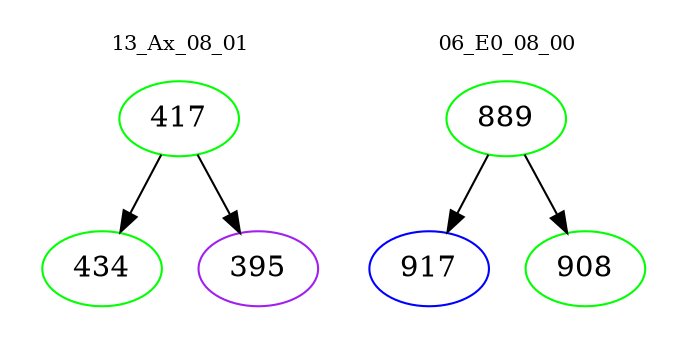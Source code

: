 digraph{
subgraph cluster_0 {
color = white
label = "13_Ax_08_01";
fontsize=10;
T0_417 [label="417", color="green"]
T0_417 -> T0_434 [color="black"]
T0_434 [label="434", color="green"]
T0_417 -> T0_395 [color="black"]
T0_395 [label="395", color="purple"]
}
subgraph cluster_1 {
color = white
label = "06_E0_08_00";
fontsize=10;
T1_889 [label="889", color="green"]
T1_889 -> T1_917 [color="black"]
T1_917 [label="917", color="blue"]
T1_889 -> T1_908 [color="black"]
T1_908 [label="908", color="green"]
}
}
